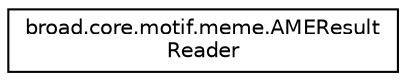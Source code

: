 digraph "Graphical Class Hierarchy"
{
  edge [fontname="Helvetica",fontsize="10",labelfontname="Helvetica",labelfontsize="10"];
  node [fontname="Helvetica",fontsize="10",shape=record];
  rankdir="LR";
  Node1 [label="broad.core.motif.meme.AMEResult\lReader",height=0.2,width=0.4,color="black", fillcolor="white", style="filled",URL="$classbroad_1_1core_1_1motif_1_1meme_1_1_a_m_e_result_reader.html"];
}

